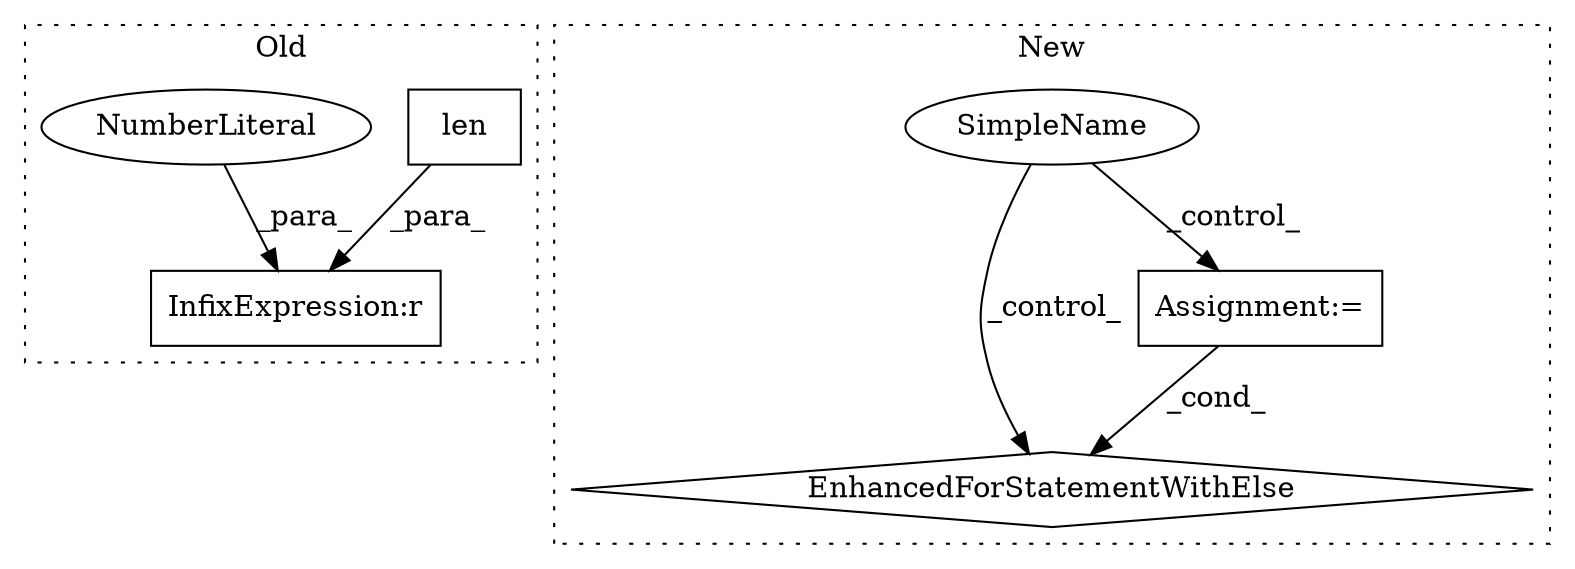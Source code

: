 digraph G {
subgraph cluster0 {
1 [label="len" a="32" s="32975,32982" l="4,1" shape="box"];
4 [label="InfixExpression:r" a="27" s="32983" l="3" shape="box"];
5 [label="NumberLiteral" a="34" s="32986" l="1" shape="ellipse"];
label = "Old";
style="dotted";
}
subgraph cluster1 {
2 [label="EnhancedForStatementWithElse" a="115" s="32921,33238" l="93,203" shape="diamond"];
3 [label="Assignment:=" a="7" s="32921,33238" l="93,203" shape="box"];
6 [label="SimpleName" a="42" s="" l="" shape="ellipse"];
label = "New";
style="dotted";
}
1 -> 4 [label="_para_"];
3 -> 2 [label="_cond_"];
5 -> 4 [label="_para_"];
6 -> 2 [label="_control_"];
6 -> 3 [label="_control_"];
}